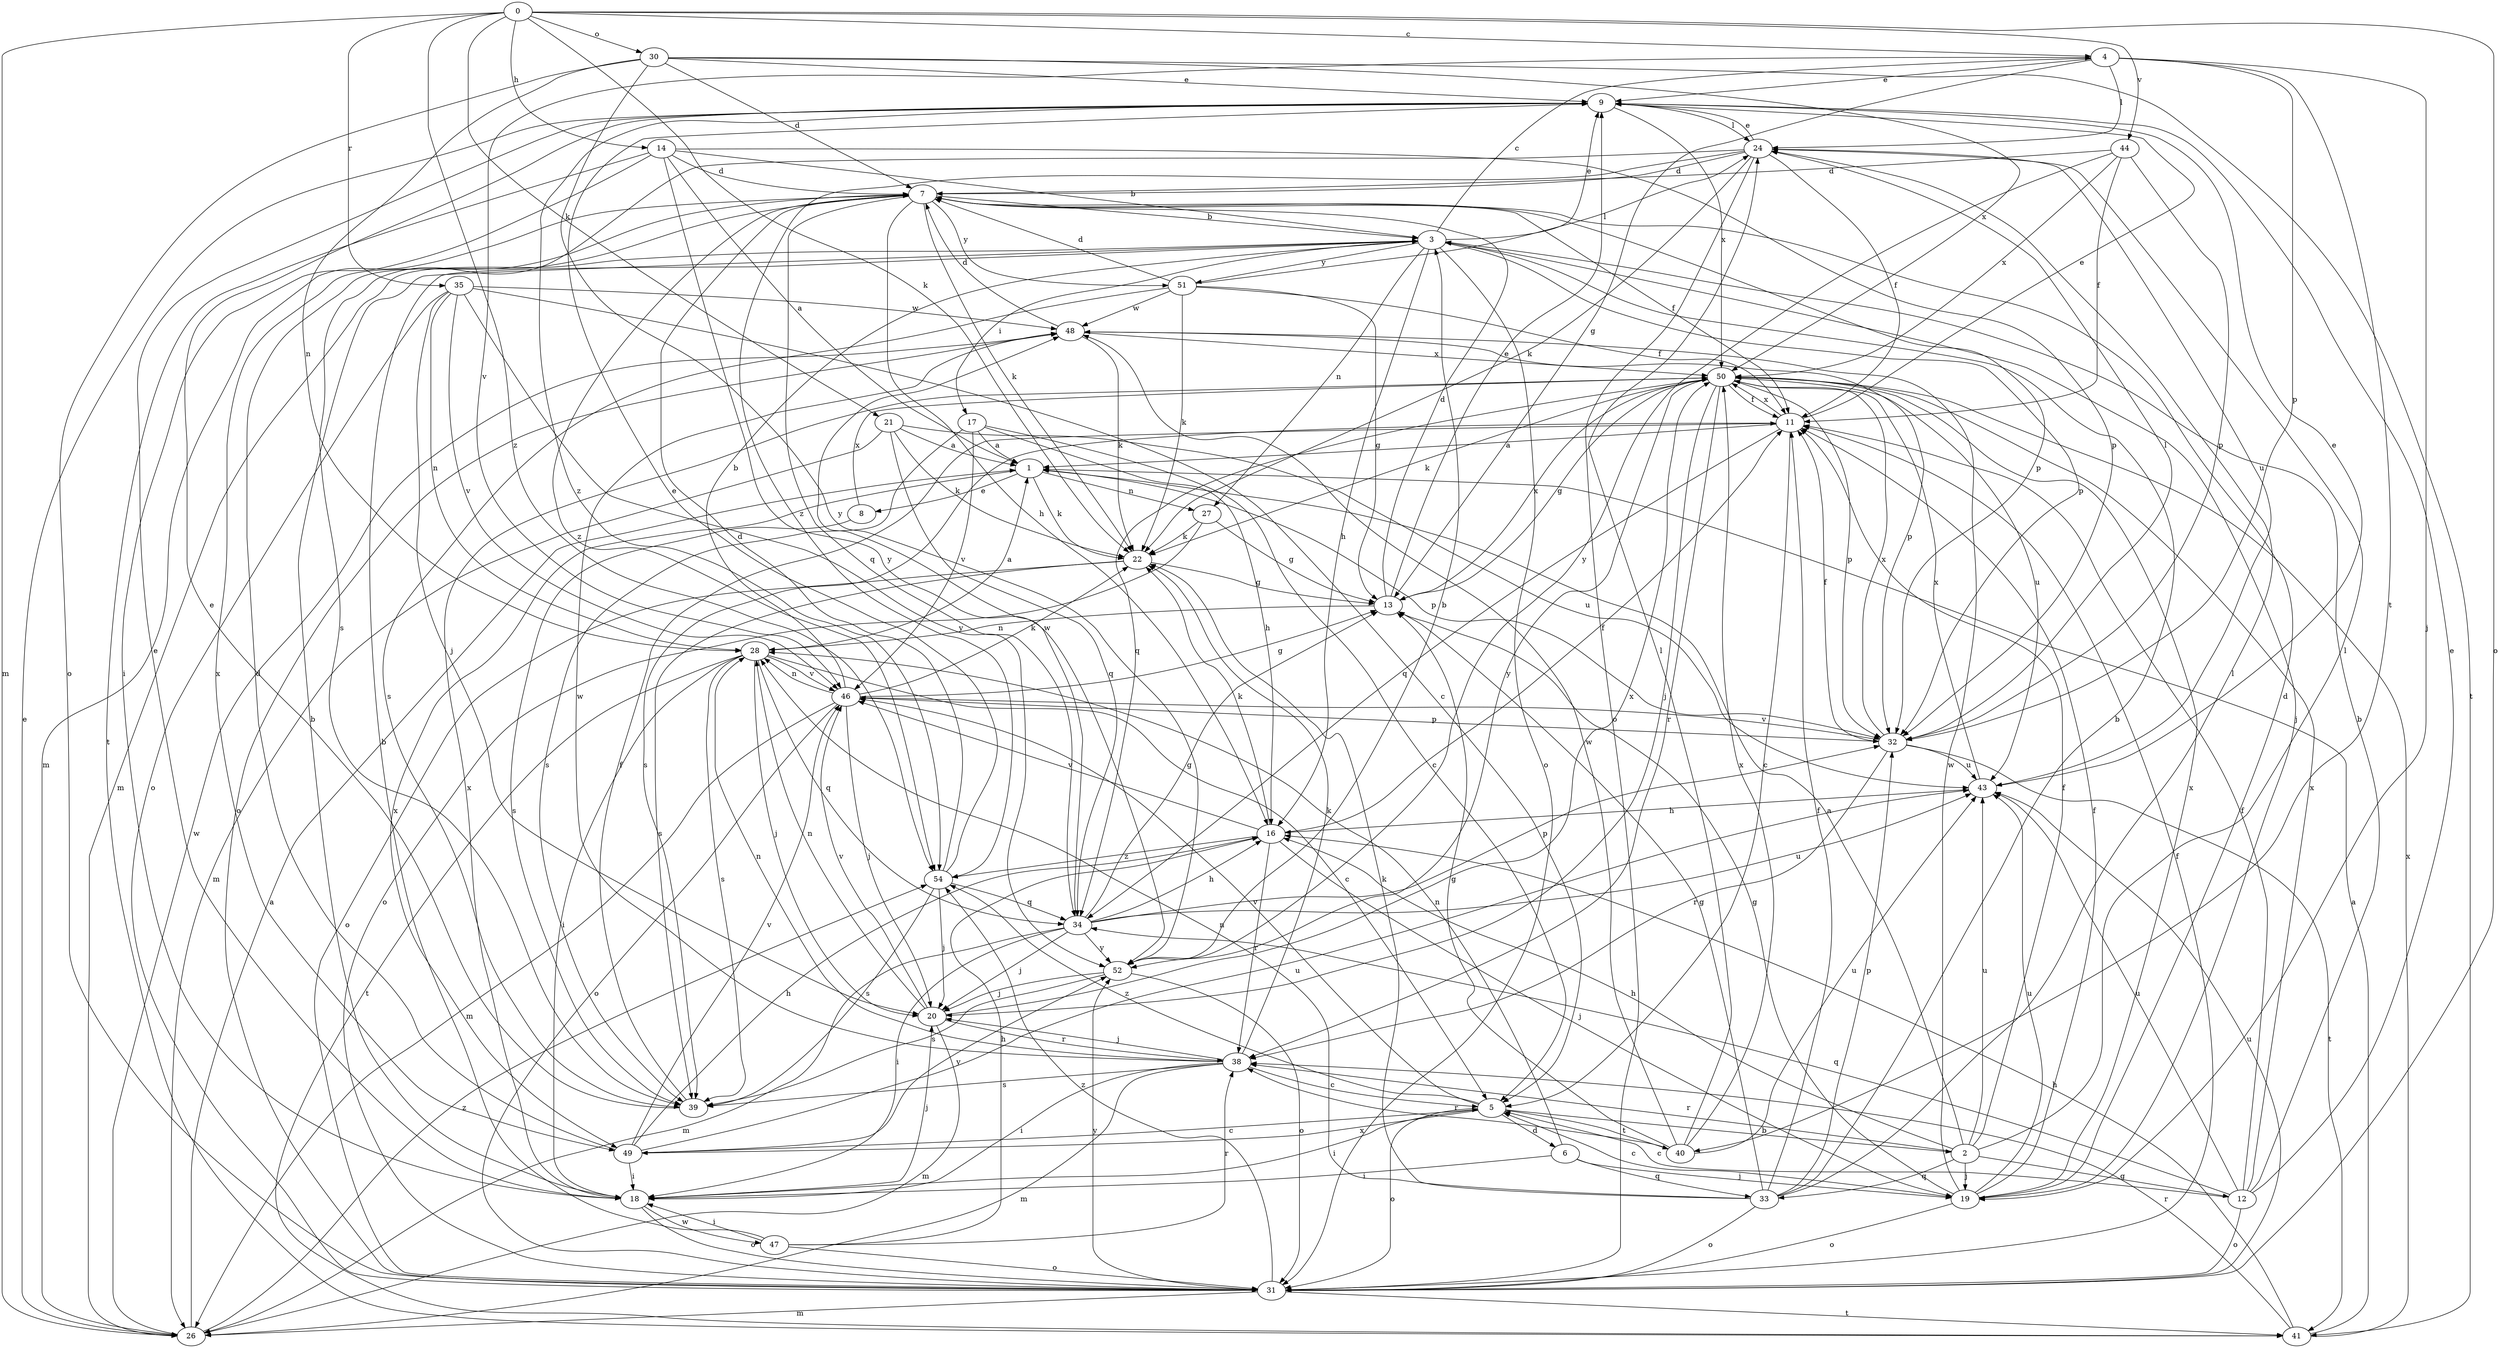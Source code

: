 strict digraph  {
0;
1;
2;
3;
4;
5;
6;
7;
8;
9;
11;
12;
13;
14;
16;
17;
18;
19;
20;
21;
22;
24;
26;
27;
28;
30;
31;
32;
33;
34;
35;
38;
39;
40;
41;
43;
44;
46;
47;
48;
49;
50;
51;
52;
54;
0 -> 4  [label=c];
0 -> 14  [label=h];
0 -> 21  [label=k];
0 -> 22  [label=k];
0 -> 26  [label=m];
0 -> 30  [label=o];
0 -> 31  [label=o];
0 -> 35  [label=r];
0 -> 44  [label=v];
0 -> 54  [label=z];
1 -> 8  [label=e];
1 -> 22  [label=k];
1 -> 27  [label=n];
1 -> 32  [label=p];
1 -> 49  [label=x];
2 -> 1  [label=a];
2 -> 11  [label=f];
2 -> 12  [label=g];
2 -> 16  [label=h];
2 -> 19  [label=j];
2 -> 24  [label=l];
2 -> 33  [label=q];
2 -> 38  [label=r];
2 -> 43  [label=u];
3 -> 4  [label=c];
3 -> 9  [label=e];
3 -> 16  [label=h];
3 -> 17  [label=i];
3 -> 19  [label=j];
3 -> 26  [label=m];
3 -> 27  [label=n];
3 -> 31  [label=o];
3 -> 32  [label=p];
3 -> 51  [label=y];
4 -> 9  [label=e];
4 -> 13  [label=g];
4 -> 19  [label=j];
4 -> 24  [label=l];
4 -> 32  [label=p];
4 -> 40  [label=t];
4 -> 46  [label=v];
5 -> 2  [label=b];
5 -> 6  [label=d];
5 -> 18  [label=i];
5 -> 31  [label=o];
5 -> 40  [label=t];
5 -> 46  [label=v];
5 -> 49  [label=x];
5 -> 54  [label=z];
6 -> 18  [label=i];
6 -> 19  [label=j];
6 -> 28  [label=n];
6 -> 33  [label=q];
7 -> 3  [label=b];
7 -> 11  [label=f];
7 -> 16  [label=h];
7 -> 22  [label=k];
7 -> 26  [label=m];
7 -> 32  [label=p];
7 -> 34  [label=q];
7 -> 49  [label=x];
7 -> 51  [label=y];
7 -> 54  [label=z];
8 -> 39  [label=s];
8 -> 50  [label=x];
9 -> 24  [label=l];
9 -> 50  [label=x];
9 -> 54  [label=z];
11 -> 1  [label=a];
11 -> 5  [label=c];
11 -> 9  [label=e];
11 -> 34  [label=q];
11 -> 39  [label=s];
11 -> 50  [label=x];
12 -> 3  [label=b];
12 -> 5  [label=c];
12 -> 9  [label=e];
12 -> 11  [label=f];
12 -> 31  [label=o];
12 -> 34  [label=q];
12 -> 43  [label=u];
12 -> 50  [label=x];
13 -> 7  [label=d];
13 -> 9  [label=e];
13 -> 28  [label=n];
13 -> 50  [label=x];
14 -> 1  [label=a];
14 -> 3  [label=b];
14 -> 7  [label=d];
14 -> 18  [label=i];
14 -> 32  [label=p];
14 -> 41  [label=t];
14 -> 52  [label=y];
16 -> 11  [label=f];
16 -> 19  [label=j];
16 -> 22  [label=k];
16 -> 38  [label=r];
16 -> 46  [label=v];
16 -> 54  [label=z];
17 -> 1  [label=a];
17 -> 5  [label=c];
17 -> 16  [label=h];
17 -> 39  [label=s];
17 -> 46  [label=v];
18 -> 3  [label=b];
18 -> 9  [label=e];
18 -> 20  [label=j];
18 -> 31  [label=o];
18 -> 47  [label=w];
18 -> 50  [label=x];
19 -> 5  [label=c];
19 -> 7  [label=d];
19 -> 11  [label=f];
19 -> 13  [label=g];
19 -> 31  [label=o];
19 -> 43  [label=u];
19 -> 48  [label=w];
19 -> 50  [label=x];
20 -> 26  [label=m];
20 -> 28  [label=n];
20 -> 38  [label=r];
20 -> 46  [label=v];
20 -> 50  [label=x];
21 -> 1  [label=a];
21 -> 22  [label=k];
21 -> 26  [label=m];
21 -> 34  [label=q];
21 -> 43  [label=u];
22 -> 13  [label=g];
22 -> 31  [label=o];
22 -> 39  [label=s];
24 -> 7  [label=d];
24 -> 9  [label=e];
24 -> 11  [label=f];
24 -> 22  [label=k];
24 -> 31  [label=o];
24 -> 39  [label=s];
24 -> 43  [label=u];
24 -> 54  [label=z];
26 -> 1  [label=a];
26 -> 9  [label=e];
26 -> 48  [label=w];
26 -> 54  [label=z];
27 -> 13  [label=g];
27 -> 22  [label=k];
27 -> 31  [label=o];
28 -> 1  [label=a];
28 -> 5  [label=c];
28 -> 18  [label=i];
28 -> 20  [label=j];
28 -> 34  [label=q];
28 -> 39  [label=s];
28 -> 41  [label=t];
28 -> 46  [label=v];
30 -> 7  [label=d];
30 -> 9  [label=e];
30 -> 28  [label=n];
30 -> 31  [label=o];
30 -> 41  [label=t];
30 -> 50  [label=x];
30 -> 52  [label=y];
31 -> 11  [label=f];
31 -> 26  [label=m];
31 -> 41  [label=t];
31 -> 43  [label=u];
31 -> 52  [label=y];
31 -> 54  [label=z];
32 -> 11  [label=f];
32 -> 24  [label=l];
32 -> 38  [label=r];
32 -> 41  [label=t];
32 -> 43  [label=u];
32 -> 46  [label=v];
32 -> 50  [label=x];
33 -> 3  [label=b];
33 -> 11  [label=f];
33 -> 13  [label=g];
33 -> 22  [label=k];
33 -> 24  [label=l];
33 -> 28  [label=n];
33 -> 31  [label=o];
33 -> 32  [label=p];
34 -> 13  [label=g];
34 -> 16  [label=h];
34 -> 18  [label=i];
34 -> 20  [label=j];
34 -> 26  [label=m];
34 -> 32  [label=p];
34 -> 43  [label=u];
34 -> 48  [label=w];
34 -> 52  [label=y];
35 -> 5  [label=c];
35 -> 20  [label=j];
35 -> 28  [label=n];
35 -> 31  [label=o];
35 -> 46  [label=v];
35 -> 48  [label=w];
35 -> 52  [label=y];
38 -> 5  [label=c];
38 -> 18  [label=i];
38 -> 20  [label=j];
38 -> 22  [label=k];
38 -> 26  [label=m];
38 -> 28  [label=n];
38 -> 39  [label=s];
38 -> 48  [label=w];
39 -> 9  [label=e];
39 -> 11  [label=f];
40 -> 13  [label=g];
40 -> 24  [label=l];
40 -> 38  [label=r];
40 -> 43  [label=u];
40 -> 48  [label=w];
40 -> 50  [label=x];
41 -> 1  [label=a];
41 -> 16  [label=h];
41 -> 38  [label=r];
41 -> 50  [label=x];
43 -> 9  [label=e];
43 -> 16  [label=h];
43 -> 50  [label=x];
44 -> 7  [label=d];
44 -> 11  [label=f];
44 -> 32  [label=p];
44 -> 50  [label=x];
44 -> 52  [label=y];
46 -> 3  [label=b];
46 -> 13  [label=g];
46 -> 20  [label=j];
46 -> 22  [label=k];
46 -> 26  [label=m];
46 -> 28  [label=n];
46 -> 31  [label=o];
46 -> 32  [label=p];
47 -> 3  [label=b];
47 -> 16  [label=h];
47 -> 18  [label=i];
47 -> 31  [label=o];
47 -> 38  [label=r];
48 -> 7  [label=d];
48 -> 22  [label=k];
48 -> 31  [label=o];
48 -> 32  [label=p];
48 -> 50  [label=x];
49 -> 5  [label=c];
49 -> 7  [label=d];
49 -> 16  [label=h];
49 -> 18  [label=i];
49 -> 43  [label=u];
49 -> 46  [label=v];
49 -> 52  [label=y];
50 -> 11  [label=f];
50 -> 13  [label=g];
50 -> 20  [label=j];
50 -> 22  [label=k];
50 -> 32  [label=p];
50 -> 34  [label=q];
50 -> 38  [label=r];
50 -> 43  [label=u];
50 -> 52  [label=y];
51 -> 7  [label=d];
51 -> 11  [label=f];
51 -> 13  [label=g];
51 -> 22  [label=k];
51 -> 24  [label=l];
51 -> 39  [label=s];
51 -> 48  [label=w];
52 -> 3  [label=b];
52 -> 20  [label=j];
52 -> 31  [label=o];
52 -> 39  [label=s];
54 -> 7  [label=d];
54 -> 9  [label=e];
54 -> 20  [label=j];
54 -> 34  [label=q];
54 -> 39  [label=s];
}
